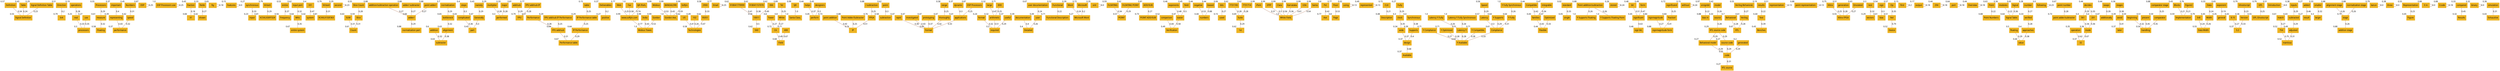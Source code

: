 strict graph {
	Definition	 [color=goldenrod2,
		fontname=calibri,
		shape=box,
		style=filled,
		xlabel=0.57];
	"Signal Definition"	 [color=goldenrod2,
		fontname=calibri,
		shape=box,
		style=filled,
		xlabel=0.55];
	Definition -- "Signal Definition"	 [color=sienna,
		fontname=calibri,
		label=0.34,
		style=filled];
	Table	 [color=goldenrod2,
		fontname=calibri,
		shape=box,
		style=filled,
		xlabel=0.43];
	Table -- "Signal Definition"	 [color=sienna,
		fontname=calibri,
		label=0.24,
		style=filled];
	"Signal Definition Table"	 [color=goldenrod2,
		fontname=calibri,
		shape=box,
		style=filled,
		xlabel=0.29];
	"Signal Definition Table" -- "Signal Definition"	 [color=sienna,
		fontname=calibri,
		label=0.23,
		style=filled];
	Direction	 [color=goldenrod2,
		fontname=calibri,
		shape=box,
		style=filled,
		xlabel=0.51];
	InA	 [color=goldenrod2,
		fontname=calibri,
		shape=box,
		style=filled,
		xlabel=0.79];
	Direction -- InA	 [color=sienna,
		fontname=calibri,
		label=0.2,
		style=filled];
	operations	 [color=goldenrod2,
		fontname=calibri,
		shape=box,
		style=filled,
		xlabel=0.19];
	real	 [color=goldenrod2,
		fontname=calibri,
		shape=box,
		style=filled,
		xlabel=0.25];
	operations -- real	 [color=sienna,
		fontname=calibri,
		label=0.28,
		style=filled];
	processors	 [color=goldenrod2,
		fontname=calibri,
		shape=box,
		style=filled,
		xlabel=0.3];
	real -- processors	 [color=sienna,
		fontname=calibri,
		label=0.33,
		style=filled];
	Processors	 [color=goldenrod2,
		fontname=calibri,
		shape=box,
		style=filled,
		xlabel=0.55];
	measure	 [color=goldenrod2,
		fontname=calibri,
		shape=box,
		style=filled,
		xlabel=0.61];
	Processors -- measure	 [color=sienna,
		fontname=calibri,
		label=0.29,
		style=filled];
	Floating	 [color=goldenrod2,
		fontname=calibri,
		shape=box,
		style=filled,
		xlabel=0.58];
	measure -- Floating	 [color=sienna,
		fontname=calibri,
		label=0.32,
		style=filled];
	speed	 [color=goldenrod2,
		fontname=calibri,
		shape=box,
		style=filled,
		xlabel=0.42];
	performance	 [color=goldenrod2,
		fontname=calibri,
		shape=box,
		style=filled,
		xlabel=0.37];
	speed -- performance	 [color=sienna,
		fontname=calibri,
		label=0.32,
		style=filled];
	DSP	 [color=goldenrod2,
		fontname=calibri,
		shape=box,
		style=filled,
		xlabel=0.87];
	DSP -- DSP	 [color=sienna,
		fontname=calibri,
		label=0.25,
		style=filled];
	use	 [color=goldenrod2,
		fontname=calibri,
		shape=box,
		style=filled,
		xlabel=0.27];
	use -- processors	 [color=sienna,
		fontname=calibri,
		label=0.35,
		style=filled];
	representing	 [color=goldenrod2,
		fontname=calibri,
		shape=box,
		style=filled,
		xlabel=0.39];
	representing -- performance	 [color=sienna,
		fontname=calibri,
		label=0.43,
		style=filled];
	Numbers	 [color=goldenrod2,
		fontname=calibri,
		shape=box,
		style=filled,
		xlabel=0.45];
	Numbers -- speed	 [color=sienna,
		fontname=calibri,
		label=0.31,
		style=filled];
	important	 [color=goldenrod2,
		fontname=calibri,
		shape=box,
		style=filled,
		xlabel=0.37];
	important -- representing	 [color=sienna,
		fontname=calibri,
		label=0.4,
		style=filled];
	"DSP Processors use"	 [color=goldenrod2,
		fontname=calibri,
		shape=box,
		style=filled,
		xlabel=1.0];
	"DSP Processors use" -- "DSP Processors use"	 [color=sienna,
		fontname=calibri,
		label=0.25,
		style=filled];
	fraction	 [color=goldenrod2,
		fontname=calibri,
		shape=box,
		style=filled,
		xlabel=0.43];
	X1	 [color=goldenrod2,
		fontname=calibri,
		shape=box,
		style=filled,
		xlabel=0.84];
	fraction -- X1	 [color=sienna,
		fontname=calibri,
		label=0.18,
		style=filled];
	fields	 [color=goldenrod2,
		fontname=calibri,
		shape=box,
		style=filled,
		xlabel=0.33];
	shown	 [color=goldenrod2,
		fontname=calibri,
		shape=box,
		style=filled,
		xlabel=0.42];
	fields -- shown	 [color=sienna,
		fontname=calibri,
		label=0.27,
		style=filled];
	fig	 [color=goldenrod2,
		fontname=calibri,
		shape=box,
		style=filled,
		xlabel=0.65];
	fig -- fig	 [color=sienna,
		fontname=calibri,
		label=0.18,
		style=filled];
	Features	 [color=goldenrod2,
		fontname=calibri,
		shape=box,
		style=filled,
		xlabel=0.15];
	Features -- Features	 [color=sienna,
		fontname=calibri,
		label=0.0,
		style=filled];
	synchronous	 [color=goldenrod2,
		fontname=calibri,
		shape=box,
		style=filled,
		xlabel=0.27];
	input	 [color=goldenrod2,
		fontname=calibri,
		shape=box,
		style=filled,
		xlabel=0.23];
	synchronous -- input	 [color=sienna,
		fontname=calibri,
		label=0.33,
		style=filled];
	Virtex5	 [color=goldenrod2,
		fontname=calibri,
		shape=box,
		style=filled,
		xlabel=0.79];
	XC5VLX30FF324	 [color=goldenrod2,
		fontname=calibri,
		shape=box,
		style=filled,
		xlabel=0.81];
	Virtex5 -- XC5VLX30FF324	 [color=sienna,
		fontname=calibri,
		label=0.29,
		style=filled];
	entire	 [color=goldenrod2,
		fontname=calibri,
		shape=box,
		style=filled,
		xlabel=0.53];
	Frequency	 [color=goldenrod2,
		fontname=calibri,
		shape=box,
		style=filled,
		xlabel=0.56];
	entire -- Frequency	 [color=sienna,
		fontname=calibri,
		label=0.37,
		style=filled];
	MHz	 [color=goldenrod2,
		fontname=calibri,
		shape=box,
		style=filled,
		xlabel=0.64];
	"entire system"	 [color=goldenrod2,
		fontname=calibri,
		shape=box,
		style=filled,
		xlabel=0.67];
	MHz -- "entire system"	 [color=sienna,
		fontname=calibri,
		label=0.35,
		style=filled];
	331	 [color=goldenrod2,
		fontname=calibri,
		shape=box,
		style=filled,
		xlabel=0.4];
	system	 [color=goldenrod2,
		fontname=calibri,
		shape=box,
		style=filled,
		xlabel=0.42];
	331 -- system	 [color=sienna,
		fontname=calibri,
		label=0.47,
		style=filled];
	"input port"	 [color=goldenrod2,
		fontname=calibri,
		shape=box,
		style=filled,
		xlabel=0.62];
	"input port" -- MHz	 [color=sienna,
		fontname=calibri,
		label=0.32,
		style=filled];
	Virtex4	 [color=goldenrod2,
		fontname=calibri,
		shape=box,
		style=filled,
		xlabel=0.79];
	XC4VLX15SF363	 [color=goldenrod2,
		fontname=calibri,
		shape=box,
		style=filled,
		xlabel=0.81];
	Virtex4 -- XC4VLX15SF363	 [color=sienna,
		fontname=calibri,
		label=0.31,
		style=filled];
	second	 [color=goldenrod2,
		fontname=calibri,
		shape=box,
		style=filled,
		xlabel=0.29];
	second -- second	 [color=sienna,
		fontname=calibri,
		label=0.23,
		style=filled];
	Slice	 [color=goldenrod2,
		fontname=calibri,
		shape=box,
		style=filled,
		xlabel=0.59];
	Count	 [color=goldenrod2,
		fontname=calibri,
		shape=box,
		style=filled,
		xlabel=0.61];
	Slice -- Count	 [color=sienna,
		fontname=calibri,
		label=0.31,
		style=filled];
	SUM	 [color=goldenrod2,
		fontname=calibri,
		shape=box,
		style=filled,
		xlabel=0.63];
	SUM -- Count	 [color=sienna,
		fontname=calibri,
		label=0.31,
		style=filled];
	"Slice Count"	 [color=goldenrod2,
		fontname=calibri,
		shape=box,
		style=filled,
		xlabel=0.55];
	"Slice Count" -- Slice	 [color=sienna,
		fontname=calibri,
		label=0.28,
		style=filled];
	"adder/"	 [color=goldenrod2,
		fontname=calibri,
		shape=box,
		style=filled,
		xlabel=0.84];
	"normalization part"	 [color=goldenrod2,
		fontname=calibri,
		shape=box,
		style=filled,
		xlabel=0.88];
	"adder/" -- "normalization part"	 [color=sienna,
		fontname=calibri,
		label=0.29,
		style=filled];
	alignment	 [color=goldenrod2,
		fontname=calibri,
		shape=box,
		style=filled,
		xlabel=0.63];
	subtracter	 [color=goldenrod2,
		fontname=calibri,
		shape=box,
		style=filled,
		xlabel=0.63];
	alignment -- subtracter	 [color=sienna,
		fontname=calibri,
		label=0.38,
		style=filled];
	steps	 [color=goldenrod2,
		fontname=calibri,
		shape=box,
		style=filled,
		xlabel=0.4];
	complicated	 [color=goldenrod2,
		fontname=calibri,
		shape=box,
		style=filled,
		xlabel=0.43];
	steps -- complicated	 [color=sienna,
		fontname=calibri,
		label=0.3,
		style=filled];
	part	 [color=goldenrod2,
		fontname=calibri,
		shape=box,
		style=filled,
		xlabel=0.43];
	complicated -- part	 [color=sienna,
		fontname=calibri,
		label=0.36,
		style=filled];
	multiplier	 [color=goldenrod2,
		fontname=calibri,
		shape=box,
		style=filled,
		xlabel=0.29];
	performed	 [color=goldenrod2,
		fontname=calibri,
		shape=box,
		style=filled,
		xlabel=0.3];
	multiplier -- performed	 [color=sienna,
		fontname=calibri,
		label=0.28,
		style=filled];
	major	 [color=goldenrod2,
		fontname=calibri,
		shape=box,
		style=filled,
		xlabel=0.33];
	major -- performed	 [color=sienna,
		fontname=calibri,
		label=0.28,
		style=filled];
	addition	 [color=goldenrod2,
		fontname=calibri,
		shape=box,
		style=filled,
		xlabel=0.6];
	addition -- subtracter	 [color=sienna,
		fontname=calibri,
		label=0.32,
		style=filled];
	bottleneck	 [color=goldenrod2,
		fontname=calibri,
		shape=box,
		style=filled,
		xlabel=0.65];
	bottleneck -- alignment	 [color=sienna,
		fontname=calibri,
		label=0.32,
		style=filled];
	namely	 [color=goldenrod2,
		fontname=calibri,
		shape=box,
		style=filled,
		xlabel=0.43];
	Generally	 [color=goldenrod2,
		fontname=calibri,
		shape=box,
		style=filled,
		xlabel=0.47];
	namely -- Generally	 [color=sienna,
		fontname=calibri,
		label=0.29,
		style=filled];
	Generally -- part	 [color=sienna,
		fontname=calibri,
		label=0.3,
		style=filled];
	normalization	 [color=goldenrod2,
		fontname=calibri,
		shape=box,
		style=filled,
		xlabel=0.7];
	normalization -- bottleneck	 [color=sienna,
		fontname=calibri,
		label=0.29,
		style=filled];
	"addition/subtraction operation"	 [color=goldenrod2,
		fontname=calibri,
		shape=box,
		style=filled,
		xlabel=0.88];
	"addition/subtraction operation" -- "adder/"	 [color=sienna,
		fontname=calibri,
		label=0.27,
		style=filled];
	"adder/ subtracter"	 [color=goldenrod2,
		fontname=calibri,
		shape=box,
		style=filled,
		xlabel=0.88];
	"adder/ subtracter" -- "adder/"	 [color=sienna,
		fontname=calibri,
		label=0.27,
		style=filled];
	"point adder/"	 [color=goldenrod2,
		fontname=calibri,
		shape=box,
		style=filled,
		xlabel=0.88];
	"point adder/" -- "adder/"	 [color=sienna,
		fontname=calibri,
		label=0.27,
		style=filled];
	"add/sub"	 [color=goldenrod2,
		fontname=calibri,
		shape=box,
		style=filled,
		xlabel=0.81];
	FPU	 [color=goldenrod2,
		fontname=calibri,
		shape=box,
		style=filled,
		xlabel=0.79];
	"add/sub" -- FPU	 [color=sienna,
		fontname=calibri,
		label=0.29,
		style=filled];
	Performance	 [color=goldenrod2,
		fontname=calibri,
		shape=box,
		style=filled,
		xlabel=0.57];
	"FPU add/sub"	 [color=goldenrod2,
		fontname=calibri,
		shape=box,
		style=filled,
		xlabel=0.64];
	Performance -- "FPU add/sub"	 [color=sienna,
		fontname=calibri,
		label=0.28,
		style=filled];
	"Performance table"	 [color=goldenrod2,
		fontname=calibri,
		shape=box,
		style=filled,
		xlabel=0.67];
	"FPU add/sub" -- "Performance table"	 [color=sienna,
		fontname=calibri,
		label=0.31,
		style=filled];
	table	 [color=goldenrod2,
		fontname=calibri,
		shape=box,
		style=filled,
		xlabel=0.15];
	"IP Performance table"	 [color=goldenrod2,
		fontname=calibri,
		shape=box,
		style=filled,
		xlabel=0.29];
	table -- "IP Performance table"	 [color=sienna,
		fontname=calibri,
		label=0.25,
		style=filled];
	"IP Performance"	 [color=goldenrod2,
		fontname=calibri,
		shape=box,
		style=filled,
		xlabel=0.64];
	"IP Performance table" -- "IP Performance"	 [color=sienna,
		fontname=calibri,
		label=0.25,
		style=filled];
	"IP Performance" -- "Performance table"	 [color=sienna,
		fontname=calibri,
		label=0.29,
		style=filled];
	"FPU add/sub IP"	 [color=goldenrod2,
		fontname=calibri,
		shape=box,
		style=filled,
		xlabel=0.77];
	"FPU add/sub IP" -- FPU	 [color=sienna,
		fontname=calibri,
		label=0.28,
		style=filled];
	"FPU add/sub IP Performance"	 [color=goldenrod2,
		fontname=calibri,
		shape=box,
		style=filled,
		xlabel=0.29];
	"FPU add/sub IP Performance" -- "FPU add/sub"	 [color=sienna,
		fontname=calibri,
		label=0.25,
		style=filled];
	Deliverables	 [color=goldenrod2,
		fontname=calibri,
		shape=box,
		style=filled,
		xlabel=0.37];
	positive	 [color=goldenrod2,
		fontname=calibri,
		shape=box,
		style=filled,
		xlabel=0.27];
	Deliverables -- positive	 [color=sienna,
		fontname=calibri,
		label=0.2,
		style=filled];
	Web	 [color=goldenrod2,
		fontname=calibri,
		shape=box,
		style=filled,
		xlabel=0.77];
	"www.softjin.com"	 [color=goldenrod2,
		fontname=calibri,
		shape=box,
		style=filled,
		xlabel=0.99];
	Web -- "www.softjin.com"	 [color=sienna,
		fontname=calibri,
		label=0.25,
		style=filled];
	"Mobius Tower,"	 [color=goldenrod2,
		fontname=calibri,
		shape=box,
		style=filled,
		xlabel=1.0];
	"www.softjin.com" -- "Mobius Tower,"	 [color=sienna,
		fontname=calibri,
		label=0.77,
		style=filled];
	Mobius	 [color=goldenrod2,
		fontname=calibri,
		shape=box,
		style=filled,
		xlabel=0.99];
	"Gordon Ave,"	 [color=goldenrod2,
		fontname=calibri,
		shape=box,
		style=filled,
		xlabel=1.0];
	Mobius -- "Gordon Ave,"	 [color=sienna,
		fontname=calibri,
		label=0.53,
		style=filled];
	India	 [color=goldenrod2,
		fontname=calibri,
		shape=box,
		style=filled,
		xlabel=0.99];
	India -- "Mobius Tower,"	 [color=sienna,
		fontname=calibri,
		label=0.43,
		style=filled];
	95051	 [color=goldenrod2,
		fontname=calibri,
		shape=box,
		style=filled,
		xlabel=0.62];
	Technologies	 [color=goldenrod2,
		fontname=calibri,
		shape=box,
		style=filled,
		xlabel=0.58];
	95051 -- Technologies	 [color=sienna,
		fontname=calibri,
		label=0.47,
		style=filled];
	Gordon	 [color=goldenrod2,
		fontname=calibri,
		shape=box,
		style=filled,
		xlabel=0.99];
	Gordon -- "Mobius Tower,"	 [color=sienna,
		fontname=calibri,
		label=0.53,
		style=filled];
	BANGALORE	 [color=goldenrod2,
		fontname=calibri,
		shape=box,
		style=filled,
		xlabel=0.99];
	BANGALORE -- "Gordon Ave,"	 [color=sienna,
		fontname=calibri,
		label=0.43,
		style=filled];
	Fax	 [color=goldenrod2,
		fontname=calibri,
		shape=box,
		style=filled,
		xlabel=1.0];
	Fax -- "www.softjin.com"	 [color=sienna,
		fontname=calibri,
		label=0.58,
		style=filled];
	US	 [color=goldenrod2,
		fontname=calibri,
		shape=box,
		style=filled,
		xlabel=0.62];
	US -- Technologies	 [color=sienna,
		fontname=calibri,
		label=0.41,
		style=filled];
	102	 [color=goldenrod2,
		fontname=calibri,
		shape=box,
		style=filled,
		xlabel=0.49];
	102 -- Technologies	 [color=sienna,
		fontname=calibri,
		label=0.26,
		style=filled];
	2900	 [color=goldenrod2,
		fontname=calibri,
		shape=box,
		style=filled,
		xlabel=0.58];
	2900 -- 95051	 [color=sienna,
		fontname=calibri,
		label=0.33,
		style=filled];
	Email	 [color=goldenrod2,
		fontname=calibri,
		shape=box,
		style=filled,
		xlabel=0.77];
	Email -- Email	 [color=sienna,
		fontname=calibri,
		label=0.25,
		style=filled];
	SoftJin	 [color=goldenrod2,
		fontname=calibri,
		shape=box,
		style=filled,
		xlabel=0.99];
	SoftJin -- "Gordon Ave,"	 [color=sienna,
		fontname=calibri,
		label=0.59,
		style=filled];
	"SJR iPark,"	 [color=goldenrod2,
		fontname=calibri,
		shape=box,
		style=filled,
		xlabel=1.0];
	"SJR iPark," -- "www.softjin.com"	 [color=sienna,
		fontname=calibri,
		label=0.74,
		style=filled];
	918041779999	 [color=goldenrod2,
		fontname=calibri,
		shape=box,
		style=filled,
		xlabel=0.62];
	10011	 [color=goldenrod2,
		fontname=calibri,
		shape=box,
		style=filled,
		xlabel=0.58];
	918041779999 -- 10011	 [color=sienna,
		fontname=calibri,
		label=0.41,
		style=filled];
	560	 [color=goldenrod2,
		fontname=calibri,
		shape=box,
		style=filled,
		xlabel=0.62];
	10011 -- 560	 [color=sienna,
		fontname=calibri,
		label=0.5,
		style=filled];
	Tower	 [color=goldenrod2,
		fontname=calibri,
		shape=box,
		style=filled,
		xlabel=0.8];
	CA	 [color=goldenrod2,
		fontname=calibri,
		shape=box,
		style=filled,
		xlabel=0.72];
	Tower -- CA	 [color=sienna,
		fontname=calibri,
		label=0.27,
		style=filled];
	Field	 [color=goldenrod2,
		fontname=calibri,
		shape=box,
		style=filled,
		xlabel=0.68];
	CA -- Field	 [color=sienna,
		fontname=calibri,
		label=0.49,
		style=filled];
	408	 [color=goldenrod2,
		fontname=calibri,
		shape=box,
		style=filled,
		xlabel=0.71];
	408 -- Field	 [color=sienna,
		fontname=calibri,
		label=0.67,
		style=filled];
	White	 [color=goldenrod2,
		fontname=calibri,
		shape=box,
		style=filled,
		xlabel=0.8];
	White -- CA	 [color=sienna,
		fontname=calibri,
		label=0.27,
		style=filled];
	SJR	 [color=goldenrod2,
		fontname=calibri,
		shape=box,
		style=filled,
		xlabel=0.99];
	"Santa Clara,"	 [color=goldenrod2,
		fontname=calibri,
		shape=box,
		style=filled,
		xlabel=1.0];
	SJR -- "Santa Clara,"	 [color=sienna,
		fontname=calibri,
		label=1.0,
		style=filled];
	Tel	 [color=goldenrod2,
		fontname=calibri,
		shape=box,
		style=filled,
		xlabel=0.89];
	Tel -- White	 [color=sienna,
		fontname=calibri,
		label=0.25,
		style=filled];
	918041157070	 [color=goldenrod2,
		fontname=calibri,
		shape=box,
		style=filled,
		xlabel=0.62];
	918041157070 -- 10011	 [color=sienna,
		fontname=calibri,
		label=0.38,
		style=filled];
	066	 [color=goldenrod2,
		fontname=calibri,
		shape=box,
		style=filled,
		xlabel=0.62];
	066 -- 10011	 [color=sienna,
		fontname=calibri,
		label=0.49,
		style=filled];
	helps	 [color=goldenrod2,
		fontname=calibri,
		shape=box,
		style=filled,
		xlabel=0.44];
	perform	 [color=goldenrod2,
		fontname=calibri,
		shape=box,
		style=filled,
		xlabel=0.45];
	helps -- perform	 [color=sienna,
		fontname=calibri,
		label=0.37,
		style=filled];
	FPGA	 [color=goldenrod2,
		fontname=calibri,
		shape=box,
		style=filled,
		xlabel=0.76];
	IP	 [color=goldenrod2,
		fontname=calibri,
		shape=box,
		style=filled,
		xlabel=0.74];
	FPGA -- IP	 [color=sienna,
		fontname=calibri,
		label=0.51,
		style=filled];
	designers	 [color=goldenrod2,
		fontname=calibri,
		shape=box,
		style=filled,
		xlabel=0.43];
	designers -- perform	 [color=sienna,
		fontname=calibri,
		label=0.3,
		style=filled];
	point	 [color=goldenrod2,
		fontname=calibri,
		shape=box,
		style=filled,
		xlabel=0.62];
	subtraction	 [color=goldenrod2,
		fontname=calibri,
		shape=box,
		style=filled,
		xlabel=0.58];
	point -- subtraction	 [color=sienna,
		fontname=calibri,
		label=0.3,
		style=filled];
	"point addition"	 [color=goldenrod2,
		fontname=calibri,
		shape=box,
		style=filled,
		xlabel=0.73];
	"point addition" -- IP	 [color=sienna,
		fontname=calibri,
		label=0.43,
		style=filled];
	"Point Adder/Subtracter"	 [color=goldenrod2,
		fontname=calibri,
		shape=box,
		style=filled,
		xlabel=0.88];
	"Point Adder/Subtracter" -- IP	 [color=sienna,
		fontname=calibri,
		label=0.25,
		style=filled];
	"/ subtraction"	 [color=goldenrod2,
		fontname=calibri,
		shape=box,
		style=filled,
		xlabel=0.88];
	"/ subtraction" -- FPGA	 [color=sienna,
		fontname=calibri,
		label=0.25,
		style=filled];
	rapid	 [color=goldenrod2,
		fontname=calibri,
		shape=box,
		style=filled,
		xlabel=0.47];
	Format	 [color=goldenrod2,
		fontname=calibri,
		shape=box,
		style=filled,
		xlabel=0.43];
	rapid -- Format	 [color=sienna,
		fontname=calibri,
		label=0.36,
		style=filled];
	format	 [color=goldenrod2,
		fontname=calibri,
		shape=box,
		style=filled,
		xlabel=0.24];
	required	 [color=goldenrod2,
		fontname=calibri,
		shape=box,
		style=filled,
		xlabel=0.3];
	format -- required	 [color=sienna,
		fontname=calibri,
		label=0.32,
		style=filled];
	investigated	 [color=goldenrod2,
		fontname=calibri,
		shape=box,
		style=filled,
		xlabel=0.47];
	investigated -- Format	 [color=sienna,
		fontname=calibri,
		label=0.43,
		style=filled];
	large	 [color=goldenrod2,
		fontname=calibri,
		shape=box,
		style=filled,
		xlabel=0.32];
	arithmetic	 [color=goldenrod2,
		fontname=calibri,
		shape=box,
		style=filled,
		xlabel=0.32];
	large -- arithmetic	 [color=sienna,
		fontname=calibri,
		label=0.47,
		style=filled];
	arithmetic -- required	 [color=sienna,
		fontname=calibri,
		label=0.51,
		style=filled];
	prototyping	 [color=goldenrod2,
		fontname=calibri,
		shape=box,
		style=filled,
		xlabel=0.47];
	prototyping -- Format	 [color=sienna,
		fontname=calibri,
		label=0.37,
		style=filled];
	range	 [color=goldenrod2,
		fontname=calibri,
		shape=box,
		style=filled,
		xlabel=0.58];
	thoroughly	 [color=goldenrod2,
		fontname=calibri,
		shape=box,
		style=filled,
		xlabel=0.47];
	range -- thoroughly	 [color=sienna,
		fontname=calibri,
		label=0.25,
		style=filled];
	thoroughly -- Format	 [color=sienna,
		fontname=calibri,
		label=0.42,
		style=filled];
	useful	 [color=goldenrod2,
		fontname=calibri,
		shape=box,
		style=filled,
		xlabel=0.37];
	useful -- required	 [color=sienna,
		fontname=calibri,
		label=0.29,
		style=filled];
	dynamic	 [color=goldenrod2,
		fontname=calibri,
		shape=box,
		style=filled,
		xlabel=0.37];
	applications	 [color=goldenrod2,
		fontname=calibri,
		shape=box,
		style=filled,
		xlabel=0.41];
	dynamic -- applications	 [color=sienna,
		fontname=calibri,
		label=0.3,
		style=filled];
	applications -- Format	 [color=sienna,
		fontname=calibri,
		label=0.33,
		style=filled];
	IEEE	 [color=goldenrod2,
		fontname=calibri,
		shape=box,
		style=filled,
		xlabel=0.71];
	IEEE -- arithmetic	 [color=sienna,
		fontname=calibri,
		label=0.25,
		style=filled];
	"DSP Processors"	 [color=goldenrod2,
		fontname=calibri,
		shape=box,
		style=filled,
		xlabel=0.87];
	"DSP Processors" -- applications	 [color=sienna,
		fontname=calibri,
		label=0.25,
		style=filled];
	user	 [color=goldenrod2,
		fontname=calibri,
		shape=box,
		style=filled,
		xlabel=0.49];
	Detailed	 [color=goldenrod2,
		fontname=calibri,
		shape=box,
		style=filled,
		xlabel=0.4];
	user -- Detailed	 [color=sienna,
		fontname=calibri,
		label=0.26,
		style=filled];
	documentation	 [color=goldenrod2,
		fontname=calibri,
		shape=box,
		style=filled,
		xlabel=0.39];
	documentation -- Detailed	 [color=sienna,
		fontname=calibri,
		label=0.4,
		style=filled];
	"user documentation"	 [color=goldenrod2,
		fontname=calibri,
		shape=box,
		style=filled,
		xlabel=0.67];
	"user documentation" -- user	 [color=sienna,
		fontname=calibri,
		label=0.24,
		style=filled];
	Functional	 [color=goldenrod2,
		fontname=calibri,
		shape=box,
		style=filled,
		xlabel=0.52];
	"Functional Description:"	 [color=goldenrod2,
		fontname=calibri,
		shape=box,
		style=filled,
		xlabel=0.71];
	Functional -- "Functional Description:"	 [color=sienna,
		fontname=calibri,
		label=0.22,
		style=filled];
	Word	 [color=goldenrod2,
		fontname=calibri,
		shape=box,
		style=filled,
		xlabel=0.39];
	"Microsoft Word"	 [color=goldenrod2,
		fontname=calibri,
		shape=box,
		style=filled,
		xlabel=0.27];
	Word -- "Microsoft Word"	 [color=sienna,
		fontname=calibri,
		label=0.24,
		style=filled];
	Microsoft	 [color=goldenrod2,
		fontname=calibri,
		shape=box,
		style=filled,
		xlabel=0.72];
	Microsoft -- "Microsoft Word"	 [color=sienna,
		fontname=calibri,
		label=0.2,
		style=filled];
	xml	 [color=goldenrod2,
		fontname=calibri,
		shape=box,
		style=filled,
		xlabel=0.35];
	xml -- xml	 [color=sienna,
		fontname=calibri,
		label=0.0,
		style=filled];
	FLOATING	 [color=goldenrod2,
		fontname=calibri,
		shape=box,
		style=filled,
		xlabel=0.59];
	POINT	 [color=goldenrod2,
		fontname=calibri,
		shape=box,
		style=filled,
		xlabel=0.57];
	FLOATING -- POINT	 [color=sienna,
		fontname=calibri,
		label=0.34,
		style=filled];
	"ADD/SUB"	 [color=goldenrod2,
		fontname=calibri,
		shape=box,
		style=filled,
		xlabel=0.81];
	"POINT ADD/SUB"	 [color=goldenrod2,
		fontname=calibri,
		shape=box,
		style=filled,
		xlabel=0.73];
	"ADD/SUB" -- "POINT ADD/SUB"	 [color=sienna,
		fontname=calibri,
		label=0.27,
		style=filled];
	"FLOATING POINT"	 [color=goldenrod2,
		fontname=calibri,
		shape=box,
		style=filled,
		xlabel=0.62];
	"FLOATING POINT" -- POINT	 [color=sienna,
		fontname=calibri,
		label=0.29,
		style=filled];
	easier	 [color=goldenrod2,
		fontname=calibri,
		shape=box,
		style=filled,
		xlabel=0.47];
	Verification	 [color=goldenrod2,
		fontname=calibri,
		shape=box,
		style=filled,
		xlabel=0.49];
	easier -- Verification	 [color=sienna,
		fontname=calibri,
		label=0.58,
		style=filled];
	negative	 [color=goldenrod2,
		fontname=calibri,
		shape=box,
		style=filled,
		xlabel=0.44];
	numbers	 [color=goldenrod2,
		fontname=calibri,
		shape=box,
		style=filled,
		xlabel=0.44];
	negative -- numbers	 [color=sienna,
		fontname=calibri,
		label=0.53,
		style=filled];
	biased	 [color=goldenrod2,
		fontname=calibri,
		shape=box,
		style=filled,
		xlabel=0.44];
	biased -- numbers	 [color=sienna,
		fontname=calibri,
		label=0.88,
		style=filled];
	comparison	 [color=goldenrod2,
		fontname=calibri,
		shape=box,
		style=filled,
		xlabel=0.52];
	comparison -- Verification	 [color=sienna,
		fontname=calibri,
		label=0.44,
		style=filled];
	bits	 [color=goldenrod2,
		fontname=calibri,
		shape=box,
		style=filled,
		xlabel=0.06];
	used	 [color=goldenrod2,
		fontname=calibri,
		shape=box,
		style=filled,
		xlabel=0.15];
	bits -- used	 [color=sienna,
		fontname=calibri,
		label=0.27,
		style=filled];
	exponents	 [color=goldenrod2,
		fontname=calibri,
		shape=box,
		style=filled,
		xlabel=0.46];
	exponents -- easier	 [color=sienna,
		fontname=calibri,
		label=0.48,
		style=filled];
	field	 [color=goldenrod2,
		fontname=calibri,
		shape=box,
		style=filled,
		xlabel=0.45];
	field -- easier	 [color=sienna,
		fontname=calibri,
		label=0.5,
		style=filled];
	7731745	 [color=goldenrod2,
		fontname=calibri,
		shape=box,
		style=filled,
		xlabel=0.62];
	Suite	 [color=goldenrod2,
		fontname=calibri,
		shape=box,
		style=filled,
		xlabel=0.69];
	7731745 -- Suite	 [color=sienna,
		fontname=calibri,
		label=0.28,
		style=filled];
	"1st"	 [color=goldenrod2,
		fontname=calibri,
		shape=box,
		style=filled,
		xlabel=0.62];
	Suite -- "1st"	 [color=sienna,
		fontname=calibri,
		label=0.29,
		style=filled];
	iPark	 [color=goldenrod2,
		fontname=calibri,
		shape=box,
		style=filled,
		xlabel=0.99];
	"White Field,"	 [color=goldenrod2,
		fontname=calibri,
		shape=box,
		style=filled,
		xlabel=1.0];
	iPark -- "White Field,"	 [color=sienna,
		fontname=calibri,
		label=0.31,
		style=filled];
	Pvt	 [color=goldenrod2,
		fontname=calibri,
		shape=box,
		style=filled,
		xlabel=0.8];
	Ave	 [color=goldenrod2,
		fontname=calibri,
		shape=box,
		style=filled,
		xlabel=0.77];
	Pvt -- Ave	 [color=sienna,
		fontname=calibri,
		label=0.42,
		style=filled];
	EPIP	 [color=goldenrod2,
		fontname=calibri,
		shape=box,
		style=filled,
		xlabel=0.99];
	EPIP -- "White Field,"	 [color=sienna,
		fontname=calibri,
		label=0.3,
		style=filled];
	7731714	 [color=goldenrod2,
		fontname=calibri,
		shape=box,
		style=filled,
		xlabel=0.62];
	7731714 -- Suite	 [color=sienna,
		fontname=calibri,
		label=0.28,
		style=filled];
	Clara	 [color=goldenrod2,
		fontname=calibri,
		shape=box,
		style=filled,
		xlabel=0.99];
	Clara -- "White Field,"	 [color=sienna,
		fontname=calibri,
		label=0.56,
		style=filled];
	Karnataka	 [color=goldenrod2,
		fontname=calibri,
		shape=box,
		style=filled,
		xlabel=0.99];
	Karnataka -- "White Field,"	 [color=sienna,
		fontname=calibri,
		label=0.36,
		style=filled];
	USA	 [color=goldenrod2,
		fontname=calibri,
		shape=box,
		style=filled,
		xlabel=0.99];
	USA -- "White Field,"	 [color=sienna,
		fontname=calibri,
		label=0.61,
		style=filled];
	Floor	 [color=goldenrod2,
		fontname=calibri,
		shape=box,
		style=filled,
		xlabel=0.77];
	Page	 [color=goldenrod2,
		fontname=calibri,
		shape=box,
		style=filled,
		xlabel=0.8];
	Floor -- Page	 [color=sienna,
		fontname=calibri,
		label=0.53,
		style=filled];
	Santa	 [color=goldenrod2,
		fontname=calibri,
		shape=box,
		style=filled,
		xlabel=0.99];
	Santa -- "White Field,"	 [color=sienna,
		fontname=calibri,
		label=0.54,
		style=filled];
	using	 [color=goldenrod2,
		fontname=calibri,
		shape=box,
		style=filled,
		xlabel=0.02];
	using -- using	 [color=sienna,
		fontname=calibri,
		label=0.13,
		style=filled];
	represented	 [color=goldenrod2,
		fontname=calibri,
		shape=box,
		style=filled,
		xlabel=0.49];
	represented -- represented	 [color=sienna,
		fontname=calibri,
		label=0.13,
		style=filled];
	CLK	 [color=goldenrod2,
		fontname=calibri,
		shape=box,
		style=filled,
		xlabel=0.72];
	Description	 [color=goldenrod2,
		fontname=calibri,
		shape=box,
		style=filled,
		xlabel=0.48];
	CLK -- Description	 [color=sienna,
		fontname=calibri,
		label=0.21,
		style=filled];
	Supports	 [color=goldenrod2,
		fontname=calibri,
		shape=box,
		style=filled,
		xlabel=0.39];
	design	 [color=goldenrod2,
		fontname=calibri,
		shape=box,
		style=filled,
		xlabel=0.37];
	Supports -- design	 [color=sienna,
		fontname=calibri,
		label=0.4,
		style=filled];
	Available	 [color=goldenrod2,
		fontname=calibri,
		shape=box,
		style=filled,
		xlabel=0.37];
	design -- Available	 [color=sienna,
		fontname=calibri,
		label=0.68,
		style=filled];
	Fully	 [color=goldenrod2,
		fontname=calibri,
		shape=box,
		style=filled,
		xlabel=0.27];
	clock	 [color=goldenrod2,
		fontname=calibri,
		shape=box,
		style=filled,
		xlabel=0.3];
	Fully -- clock	 [color=sienna,
		fontname=calibri,
		label=0.29,
		style=filled];
	wide	 [color=goldenrod2,
		fontname=calibri,
		shape=box,
		style=filled,
		xlabel=0.34];
	clock -- wide	 [color=sienna,
		fontname=calibri,
		label=0.35,
		style=filled];
	Compliance	 [color=goldenrod2,
		fontname=calibri,
		shape=box,
		style=filled,
		xlabel=0.61];
	"Y Available"	 [color=goldenrod2,
		fontname=calibri,
		shape=box,
		style=filled,
		xlabel=0.64];
	Compliance -- "Y Available"	 [color=sienna,
		fontname=calibri,
		label=0.33,
		style=filled];
	Compatible	 [color=goldenrod2,
		fontname=calibri,
		shape=box,
		style=filled,
		xlabel=0.44];
	families	 [color=goldenrod2,
		fontname=calibri,
		shape=box,
		style=filled,
		xlabel=0.43];
	Compatible -- families	 [color=sienna,
		fontname=calibri,
		label=0.42,
		style=filled];
	Flexible	 [color=goldenrod2,
		fontname=calibri,
		shape=box,
		style=filled,
		xlabel=0.44];
	families -- Flexible	 [color=sienna,
		fontname=calibri,
		label=0.43,
		style=filled];
	wide -- design	 [color=sienna,
		fontname=calibri,
		label=0.37,
		style=filled];
	Optimized	 [color=goldenrod2,
		fontname=calibri,
		shape=box,
		style=filled,
		xlabel=0.47];
	Optimized -- Flexible	 [color=sienna,
		fontname=calibri,
		label=0.33,
		style=filled];
	standard	 [color=goldenrod2,
		fontname=calibri,
		shape=box,
		style=filled,
		xlabel=0.02];
	single	 [color=goldenrod2,
		fontname=calibri,
		shape=box,
		style=filled,
		xlabel=0.05];
	standard -- single	 [color=sienna,
		fontname=calibri,
		label=0.33,
		style=filled];
	integrable	 [color=goldenrod2,
		fontname=calibri,
		shape=box,
		style=filled,
		xlabel=0.47];
	integrable -- families	 [color=sienna,
		fontname=calibri,
		label=0.34,
		style=filled];
	Latency	 [color=goldenrod2,
		fontname=calibri,
		shape=box,
		style=filled,
		xlabel=0.57];
	Latency -- Compliance	 [color=sienna,
		fontname=calibri,
		label=0.3,
		style=filled];
	Synchronous	 [color=goldenrod2,
		fontname=calibri,
		shape=box,
		style=filled,
		xlabel=0.4];
	Synchronous -- Supports	 [color=sienna,
		fontname=calibri,
		label=0.38,
		style=filled];
	Speed	 [color=goldenrod2,
		fontname=calibri,
		shape=box,
		style=filled,
		xlabel=0.56];
	Speed -- Latency	 [color=sienna,
		fontname=calibri,
		label=0.29,
		style=filled];
	"Y Compliance"	 [color=goldenrod2,
		fontname=calibri,
		shape=box,
		style=filled,
		xlabel=0.71];
	"Y Compliance" -- "Y Available"	 [color=sienna,
		fontname=calibri,
		label=0.27,
		style=filled];
	"Y Optimized"	 [color=goldenrod2,
		fontname=calibri,
		shape=box,
		style=filled,
		xlabel=0.71];
	"Y Optimized" -- "Y Available"	 [color=sienna,
		fontname=calibri,
		label=0.28,
		style=filled];
	"Latency Y"	 [color=goldenrod2,
		fontname=calibri,
		shape=box,
		style=filled,
		xlabel=0.71];
	"Latency Y" -- "Y Available"	 [color=sienna,
		fontname=calibri,
		label=0.28,
		style=filled];
	"Y Supports"	 [color=goldenrod2,
		fontname=calibri,
		shape=box,
		style=filled,
		xlabel=0.64];
	"Y Supports" -- Compliance	 [color=sienna,
		fontname=calibri,
		label=0.29,
		style=filled];
	"Y Compatible,"	 [color=goldenrod2,
		fontname=calibri,
		shape=box,
		style=filled,
		xlabel=0.71];
	"Y Compatible," -- "Y Available"	 [color=sienna,
		fontname=calibri,
		label=0.28,
		style=filled];
	"Y Fully"	 [color=goldenrod2,
		fontname=calibri,
		shape=box,
		style=filled,
		xlabel=0.64];
	"Y Fully" -- Compliance	 [color=sienna,
		fontname=calibri,
		label=0.31,
		style=filled];
	"Point addition/subtraction"	 [color=goldenrod2,
		fontname=calibri,
		shape=box,
		style=filled,
		xlabel=0.88];
	"Y Supports Floating"	 [color=goldenrod2,
		fontname=calibri,
		shape=box,
		style=filled,
		xlabel=1.0];
	"Point addition/subtraction" -- "Y Supports Floating"	 [color=sienna,
		fontname=calibri,
		label=0.26,
		style=filled];
	"Y Supports Floating Point"	 [color=goldenrod2,
		fontname=calibri,
		shape=box,
		style=filled,
		xlabel=1.0];
	"Point addition/subtraction" -- "Y Supports Floating Point"	 [color=sienna,
		fontname=calibri,
		label=0.26,
		style=filled];
	"Latency Y Fully"	 [color=goldenrod2,
		fontname=calibri,
		shape=box,
		style=filled,
		xlabel=1.0];
	"Latency Y Fully" -- "Latency Y"	 [color=sienna,
		fontname=calibri,
		label=0.26,
		style=filled];
	"Y Fully Synchronous"	 [color=goldenrod2,
		fontname=calibri,
		shape=box,
		style=filled,
		xlabel=1.0];
	"Y Fully Synchronous" -- "Y Fully"	 [color=sienna,
		fontname=calibri,
		label=0.26,
		style=filled];
	"Latency Y Fully Synchronous"	 [color=goldenrod2,
		fontname=calibri,
		shape=box,
		style=filled,
		xlabel=1.0];
	"Latency Y Fully Synchronous" -- "Latency Y"	 [color=sienna,
		fontname=calibri,
		label=0.26,
		style=filled];
	stored	 [color=goldenrod2,
		fontname=calibri,
		shape=box,
		style=filled,
		xlabel=0.26];
	stored -- stored	 [color=sienna,
		fontname=calibri,
		label=0.24,
		style=filled];
	bit	 [color=goldenrod2,
		fontname=calibri,
		shape=box,
		style=filled,
		xlabel=0.48];
	significant	 [color=goldenrod2,
		fontname=calibri,
		shape=box,
		style=filled,
		xlabel=0.45];
	bit -- significant	 [color=sienna,
		fontname=calibri,
		label=0.51,
		style=filled];
	"sign bit,"	 [color=goldenrod2,
		fontname=calibri,
		shape=box,
		style=filled,
		xlabel=0.46];
	significant -- "sign bit,"	 [color=sienna,
		fontname=calibri,
		label=0.63,
		style=filled];
	signmagnitude	 [color=goldenrod2,
		fontname=calibri,
		shape=box,
		style=filled,
		xlabel=0.84];
	"signmagnitude form"	 [color=goldenrod2,
		fontname=calibri,
		shape=box,
		style=filled,
		xlabel=0.88];
	signmagnitude -- "signmagnitude form"	 [color=sienna,
		fontname=calibri,
		label=0.27,
		style=filled];
	"'fraction'"	 [color=goldenrod2,
		fontname=calibri,
		shape=box,
		style=filled,
		xlabel=0.84];
	"'fraction'" -- "signmagnitude form"	 [color=sienna,
		fontname=calibri,
		label=0.41,
		style=filled];
	significand	 [color=goldenrod2,
		fontname=calibri,
		shape=box,
		style=filled,
		xlabel=0.72];
	significand -- "'fraction'"	 [color=sienna,
		fontname=calibri,
		label=0.25,
		style=filled];
	without	 [color=goldenrod2,
		fontname=calibri,
		shape=box,
		style=filled,
		xlabel=0.15];
	without -- without	 [color=sienna,
		fontname=calibri,
		label=0.24,
		style=filled];
	form	 [color=goldenrod2,
		fontname=calibri,
		shape=box,
		style=filled,
		xlabel=0.49];
	form -- significant	 [color=sienna,
		fontname=calibri,
		label=0.47,
		style=filled];
	orsignbit	 [color=goldenrod2,
		fontname=calibri,
		shape=box,
		style=filled,
		xlabel=0.97];
	"bias m"	 [color=goldenrod2,
		fontname=calibri,
		shape=box,
		style=filled,
		xlabel=0.88];
	orsignbit -- "bias m"	 [color=sienna,
		fontname=calibri,
		label=0.22,
		style=filled];
	code	 [color=goldenrod2,
		fontname=calibri,
		shape=box,
		style=filled,
		xlabel=0.25];
	"RTL source"	 [color=goldenrod2,
		fontname=calibri,
		shape=box,
		style=filled,
		xlabel=0.27];
	code -- "RTL source"	 [color=sienna,
		fontname=calibri,
		label=0.31,
		style=filled];
	source	 [color=goldenrod2,
		fontname=calibri,
		shape=box,
		style=filled,
		xlabel=0.33];
	"RTL source code"	 [color=goldenrod2,
		fontname=calibri,
		shape=box,
		style=filled,
		xlabel=0.29];
	source -- "RTL source code"	 [color=sienna,
		fontname=calibri,
		label=0.28,
		style=filled];
	"Behavioral model"	 [color=goldenrod2,
		fontname=calibri,
		shape=box,
		style=filled,
		xlabel=0.27];
	"RTL source code" -- "Behavioral model"	 [color=sienna,
		fontname=calibri,
		label=0.29,
		style=filled];
	"source code"	 [color=goldenrod2,
		fontname=calibri,
		shape=box,
		style=filled,
		xlabel=0.27];
	"RTL source code" -- "source code"	 [color=sienna,
		fontname=calibri,
		label=0.29,
		style=filled];
	Behavioral	 [color=goldenrod2,
		fontname=calibri,
		shape=box,
		style=filled,
		xlabel=0.7];
	RTL	 [color=goldenrod2,
		fontname=calibri,
		shape=box,
		style=filled,
		xlabel=0.67];
	Behavioral -- RTL	 [color=sienna,
		fontname=calibri,
		label=0.28,
		style=filled];
	Verilog	 [color=goldenrod2,
		fontname=calibri,
		shape=box,
		style=filled,
		xlabel=0.61];
	Verilog -- RTL	 [color=sienna,
		fontname=calibri,
		label=0.28,
		style=filled];
	generated	 [color=goldenrod2,
		fontname=calibri,
		shape=box,
		style=filled,
		xlabel=0.2];
	generated -- code	 [color=sienna,
		fontname=calibri,
		label=0.29,
		style=filled];
	model	 [color=goldenrod2,
		fontname=calibri,
		shape=box,
		style=filled,
		xlabel=0.42];
	model -- source	 [color=sienna,
		fontname=calibri,
		label=0.26,
		style=filled];
	"Behavioral model" -- code	 [color=sienna,
		fontname=calibri,
		label=0.29,
		style=filled];
	"source code" -- code	 [color=sienna,
		fontname=calibri,
		label=0.29,
		style=filled];
	"Verilog Behavioral,"	 [color=goldenrod2,
		fontname=calibri,
		shape=box,
		style=filled,
		xlabel=0.55];
	"Verilog Behavioral," -- Verilog	 [color=sienna,
		fontname=calibri,
		label=0.27,
		style=filled];
	results	 [color=goldenrod2,
		fontname=calibri,
		shape=box,
		style=filled,
		xlabel=0.19];
	Test	 [color=goldenrod2,
		fontname=calibri,
		shape=box,
		style=filled,
		xlabel=0.44];
	results -- Test	 [color=sienna,
		fontname=calibri,
		label=0.22,
		style=filled];
	Benches	 [color=goldenrod2,
		fontname=calibri,
		shape=box,
		style=filled,
		xlabel=0.43];
	Test -- Benches	 [color=sienna,
		fontname=calibri,
		label=0.39,
		style=filled];
	representation	 [color=goldenrod2,
		fontname=calibri,
		shape=box,
		style=filled,
		xlabel=0.51];
	representation -- representation	 [color=sienna,
		fontname=calibri,
		label=0.13,
		style=filled];
	"point representation:"	 [color=goldenrod2,
		fontname=calibri,
		shape=box,
		style=filled,
		xlabel=0.88];
	"point representation:" -- "point representation:"	 [color=sienna,
		fontname=calibri,
		label=0.13,
		style=filled];
	Xilinx	 [color=goldenrod2,
		fontname=calibri,
		shape=box,
		style=filled,
		xlabel=0.75];
	"Xilinx FPGA"	 [color=goldenrod2,
		fontname=calibri,
		shape=box,
		style=filled,
		xlabel=0.55];
	Xilinx -- "Xilinx FPGA"	 [color=sienna,
		fontname=calibri,
		label=0.25,
		style=filled];
	generation	 [color=goldenrod2,
		fontname=calibri,
		shape=box,
		style=filled,
		xlabel=0.51];
	generation -- "Xilinx FPGA"	 [color=sienna,
		fontname=calibri,
		label=0.28,
		style=filled];
	Emulated	 [color=goldenrod2,
		fontname=calibri,
		shape=box,
		style=filled,
		xlabel=0.63];
	Emulated -- "Xilinx FPGA"	 [color=sienna,
		fontname=calibri,
		label=0.27,
		style=filled];
	test	 [color=goldenrod2,
		fontname=calibri,
		shape=box,
		style=filled,
		xlabel=0.3];
	vectors	 [color=goldenrod2,
		fontname=calibri,
		shape=box,
		style=filled,
		xlabel=0.29];
	test -- vectors	 [color=sienna,
		fontname=calibri,
		label=0.32,
		style=filled];
	sign	 [color=goldenrod2,
		fontname=calibri,
		shape=box,
		style=filled,
		xlabel=0.54];
	bias	 [color=goldenrod2,
		fontname=calibri,
		shape=box,
		style=filled,
		xlabel=0.61];
	sign -- bias	 [color=sienna,
		fontname=calibri,
		label=0.3,
		style=filled];
	Op	 [color=goldenrod2,
		fontname=calibri,
		shape=box,
		style=filled,
		xlabel=0.57];
	fed	 [color=goldenrod2,
		fontname=calibri,
		shape=box,
		style=filled,
		xlabel=0.51];
	Op -- fed	 [color=sienna,
		fontname=calibri,
		label=0.35,
		style=filled];
	Device	 [color=goldenrod2,
		fontname=calibri,
		shape=box,
		style=filled,
		xlabel=0.52];
	fed -- Device	 [color=sienna,
		fontname=calibri,
		label=0.79,
		style=filled];
	first	 [color=goldenrod2,
		fontname=calibri,
		shape=box,
		style=filled,
		xlabel=0.15];
	first -- first	 [color=sienna,
		fontname=calibri,
		label=0.2,
		style=filled];
	output	 [color=goldenrod2,
		fontname=calibri,
		shape=box,
		style=filled,
		xlabel=0.17];
	output -- output	 [color=sienna,
		fontname=calibri,
		label=0.18,
		style=filled];
	294	 [color=goldenrod2,
		fontname=calibri,
		shape=box,
		style=filled,
		xlabel=0.44];
	294 -- 294	 [color=sienna,
		fontname=calibri,
		label=0.18,
		style=filled];
	port	 [color=goldenrod2,
		fontname=calibri,
		shape=box,
		style=filled,
		xlabel=0.64];
	port -- port	 [color=sienna,
		fontname=calibri,
		label=0.18,
		style=filled];
	Overview	 [color=goldenrod2,
		fontname=calibri,
		shape=box,
		style=filled,
		xlabel=0.44];
	Overview -- Overview	 [color=sienna,
		fontname=calibri,
		label=0.18,
		style=filled];
	Point	 [color=goldenrod2,
		fontname=calibri,
		shape=box,
		style=filled,
		xlabel=0.63];
	"Point Numbers:"	 [color=goldenrod2,
		fontname=calibri,
		shape=box,
		style=filled,
		xlabel=0.88];
	Point -- "Point Numbers:"	 [color=sienna,
		fontname=calibri,
		label=0.22,
		style=filled];
	modules	 [color=goldenrod2,
		fontname=calibri,
		shape=box,
		style=filled,
		xlabel=0.36];
	"Signal Table:"	 [color=goldenrod2,
		fontname=calibri,
		shape=box,
		style=filled,
		xlabel=0.64];
	modules -- "Signal Table:"	 [color=sienna,
		fontname=calibri,
		label=0.22,
		style=filled];
	Signal	 [color=goldenrod2,
		fontname=calibri,
		shape=box,
		style=filled,
		xlabel=0.65];
	Signal -- "Signal Table:"	 [color=sienna,
		fontname=calibri,
		label=0.36,
		style=filled];
	approaches	 [color=goldenrod2,
		fontname=calibri,
		shape=box,
		style=filled,
		xlabel=0.4];
	value	 [color=goldenrod2,
		fontname=calibri,
		shape=box,
		style=filled,
		xlabel=0.44];
	approaches -- value	 [color=sienna,
		fontname=calibri,
		label=0.38,
		style=filled];
	number	 [color=goldenrod2,
		fontname=calibri,
		shape=box,
		style=filled,
		xlabel=0.28];
	verified	 [color=goldenrod2,
		fontname=calibri,
		shape=box,
		style=filled,
		xlabel=0.33];
	number -- verified	 [color=sienna,
		fontname=calibri,
		label=0.27,
		style=filled];
	verified -- approaches	 [color=sienna,
		fontname=calibri,
		label=0.28,
		style=filled];
	following	 [color=goldenrod2,
		fontname=calibri,
		shape=box,
		style=filled,
		xlabel=0.0];
	following -- following	 [color=sienna,
		fontname=calibri,
		label=0.23,
		style=filled];
	floating	 [color=goldenrod2,
		fontname=calibri,
		shape=box,
		style=filled,
		xlabel=0.5];
	floating -- value	 [color=sienna,
		fontname=calibri,
		label=0.29,
		style=filled];
	"point number"	 [color=goldenrod2,
		fontname=calibri,
		shape=box,
		style=filled,
		xlabel=0.67];
	"point adder/subtracter"	 [color=goldenrod2,
		fontname=calibri,
		shape=box,
		style=filled,
		xlabel=0.73];
	"point number" -- "point adder/subtracter"	 [color=sienna,
		fontname=calibri,
		label=0.28,
		style=filled];
	mode	 [color=goldenrod2,
		fontname=calibri,
		shape=box,
		style=filled,
		xlabel=0.36];
	32	 [color=goldenrod2,
		fontname=calibri,
		shape=box,
		style=filled,
		xlabel=0.37];
	mode -- 32	 [color=sienna,
		fontname=calibri,
		label=0.67,
		style=filled];
	decides	 [color=goldenrod2,
		fontname=calibri,
		shape=box,
		style=filled,
		xlabel=0.44];
	361	 [color=goldenrod2,
		fontname=calibri,
		shape=box,
		style=filled,
		xlabel=0.4];
	decides -- 361	 [color=sienna,
		fontname=calibri,
		label=0.35,
		style=filled];
	201	 [color=goldenrod2,
		fontname=calibri,
		shape=box,
		style=filled,
		xlabel=0.4];
	decides -- 201	 [color=sienna,
		fontname=calibri,
		label=0.35,
		style=filled];
	361 -- mode	 [color=sienna,
		fontname=calibri,
		label=0.36,
		style=filled];
	201 -- mode	 [color=sienna,
		fontname=calibri,
		label=0.36,
		style=filled];
	operation	 [color=goldenrod2,
		fontname=calibri,
		shape=box,
		style=filled,
		xlabel=0.35];
	operation -- 32	 [color=sienna,
		fontname=calibri,
		label=0.62,
		style=filled];
	swaps	 [color=goldenrod2,
		fontname=calibri,
		shape=box,
		style=filled,
		xlabel=0.44];
	additionally	 [color=goldenrod2,
		fontname=calibri,
		shape=box,
		style=filled,
		xlabel=0.47];
	swaps -- additionally	 [color=sienna,
		fontname=calibri,
		label=0.39,
		style=filled];
	avoid	 [color=goldenrod2,
		fontname=calibri,
		shape=box,
		style=filled,
		xlabel=0.39];
	later	 [color=goldenrod2,
		fontname=calibri,
		shape=box,
		style=filled,
		xlabel=0.37];
	avoid -- later	 [color=sienna,
		fontname=calibri,
		label=0.41,
		style=filled];
	beginning	 [color=goldenrod2,
		fontname=calibri,
		shape=box,
		style=filled,
		xlabel=0.59];
	handling	 [color=goldenrod2,
		fontname=calibri,
		shape=box,
		style=filled,
		xlabel=0.54];
	beginning -- handling	 [color=sienna,
		fontname=calibri,
		label=0.32,
		style=filled];
	present	 [color=goldenrod2,
		fontname=calibri,
		shape=box,
		style=filled,
		xlabel=0.51];
	present -- handling	 [color=sienna,
		fontname=calibri,
		label=0.45,
		style=filled];
	comparator	 [color=goldenrod2,
		fontname=calibri,
		shape=box,
		style=filled,
		xlabel=0.59];
	comparator -- handling	 [color=sienna,
		fontname=calibri,
		label=0.35,
		style=filled];
	stages	 [color=goldenrod2,
		fontname=calibri,
		shape=box,
		style=filled,
		xlabel=0.36];
	stages -- avoid	 [color=sienna,
		fontname=calibri,
		label=0.38,
		style=filled];
	"comparator stage"	 [color=goldenrod2,
		fontname=calibri,
		shape=box,
		style=filled,
		xlabel=0.88];
	"comparator stage" -- comparator	 [color=sienna,
		fontname=calibri,
		label=0.25,
		style=filled];
	Blocks	 [color=goldenrod2,
		fontname=calibri,
		shape=box,
		style=filled,
		xlabel=0.43];
	Implementation	 [color=goldenrod2,
		fontname=calibri,
		shape=box,
		style=filled,
		xlabel=0.59];
	Blocks -- Implementation	 [color=sienna,
		fontname=calibri,
		label=0.21,
		style=filled];
	Figure2	 [color=goldenrod2,
		fontname=calibri,
		shape=box,
		style=filled,
		xlabel=0.76];
	Figure2 -- Implementation	 [color=sienna,
		fontname=calibri,
		label=0.21,
		style=filled];
	Width	 [color=goldenrod2,
		fontname=calibri,
		shape=box,
		style=filled,
		xlabel=0.45];
	"Data Width"	 [color=goldenrod2,
		fontname=calibri,
		shape=box,
		style=filled,
		xlabel=0.55];
	Width -- "Data Width"	 [color=sienna,
		fontname=calibri,
		label=0.26,
		style=filled];
	InB	 [color=goldenrod2,
		fontname=calibri,
		shape=box,
		style=filled,
		xlabel=0.79];
	InB -- "Data Width"	 [color=sienna,
		fontname=calibri,
		label=0.24,
		style=filled];
	Data	 [color=goldenrod2,
		fontname=calibri,
		shape=box,
		style=filled,
		xlabel=0.33];
	Data -- Width	 [color=sienna,
		fontname=calibri,
		label=0.24,
		style=filled];
	exponent	 [color=goldenrod2,
		fontname=calibri,
		shape=box,
		style=filled,
		xlabel=0.65];
	general	 [color=goldenrod2,
		fontname=calibri,
		shape=box,
		style=filled,
		xlabel=0.35];
	exponent -- general	 [color=sienna,
		fontname=calibri,
		label=0.19,
		style=filled];
	8.15	 [color=goldenrod2,
		fontname=calibri,
		shape=box,
		style=filled,
		xlabel=0.43];
	5.2	 [color=goldenrod2,
		fontname=calibri,
		shape=box,
		style=filled,
		xlabel=0.37];
	8.15 -- 5.2	 [color=sienna,
		fontname=calibri,
		label=0.27,
		style=filled];
	Ghostscript	 [color=goldenrod2,
		fontname=calibri,
		shape=box,
		style=filled,
		xlabel=0.79];
	Version	 [color=goldenrod2,
		fontname=calibri,
		shape=box,
		style=filled,
		xlabel=0.36];
	Ghostscript -- Version	 [color=sienna,
		fontname=calibri,
		label=0.23,
		style=filled];
	Version -- 5.2	 [color=sienna,
		fontname=calibri,
		label=0.33,
		style=filled];
	GPL	 [color=goldenrod2,
		fontname=calibri,
		shape=box,
		style=filled,
		xlabel=0.79];
	"GPL Ghostscript"	 [color=goldenrod2,
		fontname=calibri,
		shape=box,
		style=filled,
		xlabel=0.55];
	GPL -- "GPL Ghostscript"	 [color=sienna,
		fontname=calibri,
		label=0.25,
		style=filled];
	Introduction	 [color=goldenrod2,
		fontname=calibri,
		shape=box,
		style=filled,
		xlabel=0.51];
	Introduction -- Introduction	 [color=sienna,
		fontname=calibri,
		label=0.0,
		style=filled];
	match	 [color=goldenrod2,
		fontname=calibri,
		shape=box,
		style=filled,
		xlabel=0.61];
	754	 [color=goldenrod2,
		fontname=calibri,
		shape=box,
		style=filled,
		xlabel=0.52];
	match -- 754	 [color=sienna,
		fontname=calibri,
		label=0.27,
		style=filled];
	mantissa	 [color=goldenrod2,
		fontname=calibri,
		shape=box,
		style=filled,
		xlabel=0.52];
	754 -- mantissa	 [color=sienna,
		fontname=calibri,
		label=0.75,
		style=filled];
	added	 [color=goldenrod2,
		fontname=calibri,
		shape=box,
		style=filled,
		xlabel=0.27];
	result	 [color=goldenrod2,
		fontname=calibri,
		shape=box,
		style=filled,
		xlabel=0.27];
	added -- result	 [color=sienna,
		fontname=calibri,
		label=0.46,
		style=filled];
	smaller	 [color=goldenrod2,
		fontname=calibri,
		shape=box,
		style=filled,
		xlabel=0.33];
	larger	 [color=goldenrod2,
		fontname=calibri,
		shape=box,
		style=filled,
		xlabel=0.3];
	smaller -- larger	 [color=sienna,
		fontname=calibri,
		label=0.32,
		style=filled];
	stage	 [color=goldenrod2,
		fontname=calibri,
		shape=box,
		style=filled,
		xlabel=0.79];
	"addition stage"	 [color=goldenrod2,
		fontname=calibri,
		shape=box,
		style=filled,
		xlabel=0.88];
	stage -- "addition stage"	 [color=sienna,
		fontname=calibri,
		label=0.26,
		style=filled];
	adjusted	 [color=goldenrod2,
		fontname=calibri,
		shape=box,
		style=filled,
		xlabel=0.49];
	adjusted -- mantissa	 [color=sienna,
		fontname=calibri,
		label=0.31,
		style=filled];
	inputs	 [color=goldenrod2,
		fontname=calibri,
		shape=box,
		style=filled,
		xlabel=0.38];
	subtracted	 [color=goldenrod2,
		fontname=calibri,
		shape=box,
		style=filled,
		xlabel=0.43];
	inputs -- subtracted	 [color=sienna,
		fontname=calibri,
		label=0.29,
		style=filled];
	subtracted -- adjusted	 [color=sienna,
		fontname=calibri,
		label=0.29,
		style=filled];
	"alignment stage"	 [color=goldenrod2,
		fontname=calibri,
		shape=box,
		style=filled,
		xlabel=0.88];
	"alignment stage" -- stage	 [color=sienna,
		fontname=calibri,
		label=0.26,
		style=filled];
	"normalization stage"	 [color=goldenrod2,
		fontname=calibri,
		shape=box,
		style=filled,
		xlabel=0.88];
	"normalization stage" -- stage	 [color=sienna,
		fontname=calibri,
		label=0.26,
		style=filled];
	barun	 [color=goldenrod2,
		fontname=calibri,
		shape=box,
		style=filled,
		xlabel=0.79];
	barun -- barun	 [color=sienna,
		fontname=calibri,
		label=0.0,
		style=filled];
	three	 [color=goldenrod2,
		fontname=calibri,
		shape=box,
		style=filled,
		xlabel=0.38];
	three -- three	 [color=sienna,
		fontname=calibri,
		label=0.0,
		style=filled];
	Representation	 [color=goldenrod2,
		fontname=calibri,
		shape=box,
		style=filled,
		xlabel=0.55];
	Figure	 [color=goldenrod2,
		fontname=calibri,
		shape=box,
		style=filled,
		xlabel=0.45];
	Representation -- Figure	 [color=sienna,
		fontname=calibri,
		label=0.23,
		style=filled];
	"X m"	 [color=goldenrod2,
		fontname=calibri,
		shape=box,
		style=filled,
		xlabel=0.88];
	"X m" -- "X m"	 [color=sienna,
		fontname=calibri,
		label=0.0,
		style=filled];
	Ccode	 [color=goldenrod2,
		fontname=calibri,
		shape=box,
		style=filled,
		xlabel=0.88];
	Ccode -- Ccode	 [color=sienna,
		fontname=calibri,
		label=0.18,
		style=filled];
	compared	 [color=goldenrod2,
		fontname=calibri,
		shape=box,
		style=filled,
		xlabel=0.33];
	Results	 [color=goldenrod2,
		fontname=calibri,
		shape=box,
		style=filled,
		xlabel=0.32];
	compared -- Results	 [color=sienna,
		fontname=calibri,
		label=0.45,
		style=filled];
	binary	 [color=goldenrod2,
		fontname=calibri,
		shape=box,
		style=filled,
		xlabel=0.32];
	binary -- binary	 [color=sienna,
		fontname=calibri,
		label=0.0,
		style=filled];
	simulation	 [color=goldenrod2,
		fontname=calibri,
		shape=box,
		style=filled,
		xlabel=0.36];
	Exhaustive	 [color=goldenrod2,
		fontname=calibri,
		shape=box,
		style=filled,
		xlabel=0.43];
	simulation -- Exhaustive	 [color=sienna,
		fontname=calibri,
		label=0.31,
		style=filled];
}
